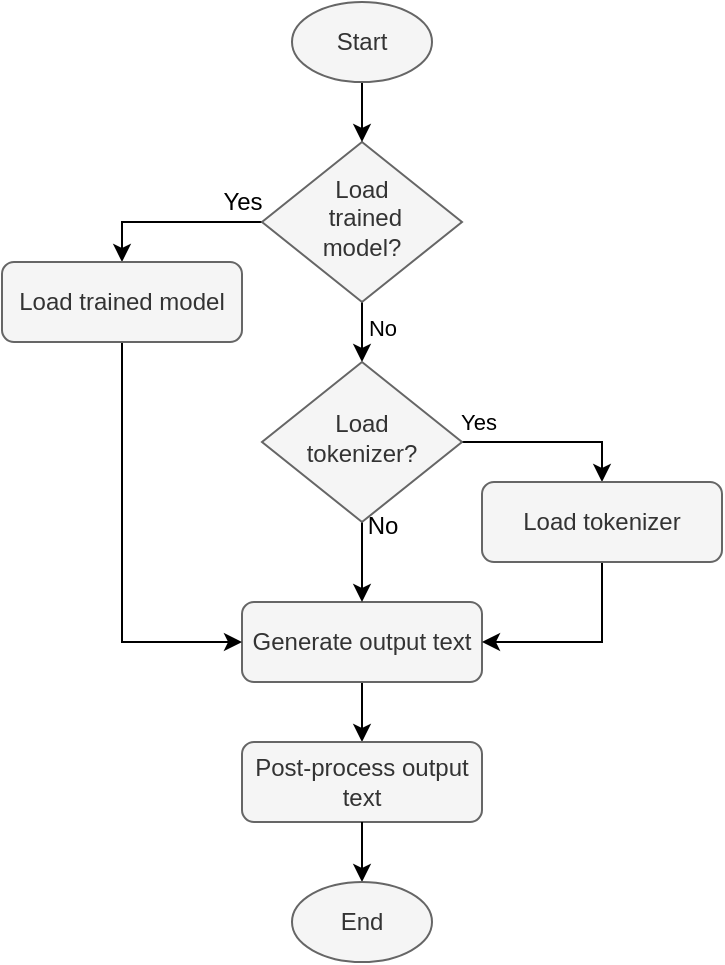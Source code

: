 <mxfile version="12.5.3" type="device"><diagram id="GvfQyaQ3X3p2K1Tes9HW" name="Page-1"><mxGraphModel dx="813" dy="489" grid="1" gridSize="10" guides="1" tooltips="1" connect="1" arrows="1" fold="1" page="1" pageScale="1" pageWidth="850" pageHeight="1100" math="0" shadow="0"><root><mxCell id="0"/><mxCell id="1" parent="0"/><mxCell id="2sgBqv_7Be12lcj96NIp-1" value="" style="edgeStyle=orthogonalEdgeStyle;rounded=0;orthogonalLoop=1;jettySize=auto;html=1;" parent="1" source="2sgBqv_7Be12lcj96NIp-2" target="2sgBqv_7Be12lcj96NIp-4" edge="1"><mxGeometry relative="1" as="geometry"/></mxCell><mxCell id="2sgBqv_7Be12lcj96NIp-2" value="Generate output text" style="rounded=1;whiteSpace=wrap;html=1;fontSize=12;glass=0;strokeWidth=1;shadow=0;fillColor=#f5f5f5;strokeColor=#666666;fontColor=#333333;" parent="1" vertex="1"><mxGeometry x="160" y="340" width="120" height="40" as="geometry"/></mxCell><mxCell id="2sgBqv_7Be12lcj96NIp-4" value="Post-process output text" style="rounded=1;whiteSpace=wrap;html=1;fontSize=12;glass=0;strokeWidth=1;shadow=0;fillColor=#f5f5f5;strokeColor=#666666;fontColor=#333333;" parent="1" vertex="1"><mxGeometry x="160" y="410" width="120" height="40" as="geometry"/></mxCell><mxCell id="2sgBqv_7Be12lcj96NIp-5" value="" style="edgeStyle=orthogonalEdgeStyle;rounded=0;orthogonalLoop=1;jettySize=auto;html=1;entryX=0.5;entryY=0;entryDx=0;entryDy=0;exitX=0.5;exitY=1;exitDx=0;exitDy=0;" parent="1" source="2sgBqv_7Be12lcj96NIp-4" target="2sgBqv_7Be12lcj96NIp-19" edge="1"><mxGeometry relative="1" as="geometry"><mxPoint x="220" y="600" as="targetPoint"/><mxPoint x="220.143" y="520" as="sourcePoint"/></mxGeometry></mxCell><mxCell id="2sgBqv_7Be12lcj96NIp-9" value="No" style="edgeStyle=orthogonalEdgeStyle;rounded=0;orthogonalLoop=1;jettySize=auto;html=1;" parent="1" source="2sgBqv_7Be12lcj96NIp-12" target="2sgBqv_7Be12lcj96NIp-16" edge="1"><mxGeometry x="-0.5" y="10" relative="1" as="geometry"><mxPoint as="offset"/></mxGeometry></mxCell><mxCell id="2sgBqv_7Be12lcj96NIp-10" style="edgeStyle=orthogonalEdgeStyle;rounded=0;orthogonalLoop=1;jettySize=auto;html=1;entryX=0.5;entryY=0;entryDx=0;entryDy=0;exitX=0;exitY=0.5;exitDx=0;exitDy=0;" parent="1" source="2sgBqv_7Be12lcj96NIp-12" target="2sgBqv_7Be12lcj96NIp-29" edge="1"><mxGeometry relative="1" as="geometry"><Array as="points"><mxPoint x="100" y="150"/></Array><mxPoint x="110" y="140" as="sourcePoint"/></mxGeometry></mxCell><mxCell id="2sgBqv_7Be12lcj96NIp-11" value="Yes" style="text;html=1;align=center;verticalAlign=middle;resizable=0;points=[];labelBackgroundColor=#ffffff;" parent="2sgBqv_7Be12lcj96NIp-10" vertex="1" connectable="0"><mxGeometry x="-0.412" relative="1" as="geometry"><mxPoint x="16.43" y="-10.05" as="offset"/></mxGeometry></mxCell><mxCell id="2sgBqv_7Be12lcj96NIp-12" value="Load&lt;br&gt;&amp;nbsp;trained &lt;br&gt;model?" style="rhombus;whiteSpace=wrap;html=1;shadow=0;fontFamily=Helvetica;fontSize=12;align=center;strokeWidth=1;spacing=6;spacingTop=-4;fillColor=#f5f5f5;strokeColor=#666666;fontColor=#333333;" parent="1" vertex="1"><mxGeometry x="170" y="110" width="100" height="80" as="geometry"/></mxCell><mxCell id="2sgBqv_7Be12lcj96NIp-13" style="edgeStyle=orthogonalEdgeStyle;rounded=0;orthogonalLoop=1;jettySize=auto;html=1;entryX=0.5;entryY=0;entryDx=0;entryDy=0;" parent="1" source="2sgBqv_7Be12lcj96NIp-16" target="2sgBqv_7Be12lcj96NIp-2" edge="1"><mxGeometry relative="1" as="geometry"/></mxCell><mxCell id="2sgBqv_7Be12lcj96NIp-14" value="No" style="text;html=1;align=center;verticalAlign=middle;resizable=0;points=[];labelBackgroundColor=#ffffff;" parent="2sgBqv_7Be12lcj96NIp-13" vertex="1" connectable="0"><mxGeometry x="-0.205" relative="1" as="geometry"><mxPoint x="10" y="-13.81" as="offset"/></mxGeometry></mxCell><mxCell id="2sgBqv_7Be12lcj96NIp-15" value="Yes" style="edgeStyle=orthogonalEdgeStyle;rounded=0;orthogonalLoop=1;jettySize=auto;html=1;entryX=0.5;entryY=0;entryDx=0;entryDy=0;" parent="1" source="2sgBqv_7Be12lcj96NIp-16" target="2sgBqv_7Be12lcj96NIp-31" edge="1"><mxGeometry x="-0.817" y="10" relative="1" as="geometry"><mxPoint as="offset"/></mxGeometry></mxCell><mxCell id="2sgBqv_7Be12lcj96NIp-16" value="Load &lt;br&gt;tokenizer?" style="rhombus;whiteSpace=wrap;html=1;shadow=0;fontFamily=Helvetica;fontSize=12;align=center;strokeWidth=1;spacing=6;spacingTop=-4;fillColor=#f5f5f5;strokeColor=#666666;fontColor=#333333;" parent="1" vertex="1"><mxGeometry x="170" y="220" width="100" height="80" as="geometry"/></mxCell><mxCell id="2sgBqv_7Be12lcj96NIp-17" style="edgeStyle=orthogonalEdgeStyle;rounded=0;orthogonalLoop=1;jettySize=auto;html=1;entryX=0.5;entryY=0;entryDx=0;entryDy=0;" parent="1" source="2sgBqv_7Be12lcj96NIp-18" target="2sgBqv_7Be12lcj96NIp-12" edge="1"><mxGeometry relative="1" as="geometry"/></mxCell><mxCell id="2sgBqv_7Be12lcj96NIp-18" value="Start" style="ellipse;whiteSpace=wrap;html=1;fillColor=#f5f5f5;strokeColor=#666666;fontColor=#333333;" parent="1" vertex="1"><mxGeometry x="185" y="40" width="70" height="40" as="geometry"/></mxCell><mxCell id="2sgBqv_7Be12lcj96NIp-19" value="End" style="ellipse;whiteSpace=wrap;html=1;fillColor=#f5f5f5;strokeColor=#666666;fontColor=#333333;" parent="1" vertex="1"><mxGeometry x="185" y="480" width="70" height="40" as="geometry"/></mxCell><mxCell id="2sgBqv_7Be12lcj96NIp-28" style="edgeStyle=orthogonalEdgeStyle;rounded=0;orthogonalLoop=1;jettySize=auto;html=1;exitX=0.5;exitY=1;exitDx=0;exitDy=0;entryX=0;entryY=0.5;entryDx=0;entryDy=0;" parent="1" source="2sgBqv_7Be12lcj96NIp-29" target="2sgBqv_7Be12lcj96NIp-2" edge="1"><mxGeometry relative="1" as="geometry"><mxPoint x="220" y="240" as="targetPoint"/><Array as="points"><mxPoint x="100" y="360"/></Array></mxGeometry></mxCell><mxCell id="2sgBqv_7Be12lcj96NIp-29" value="Load trained model" style="rounded=1;whiteSpace=wrap;html=1;fontSize=12;glass=0;strokeWidth=1;shadow=0;fillColor=#f5f5f5;strokeColor=#666666;fontColor=#333333;" parent="1" vertex="1"><mxGeometry x="40" y="170" width="120" height="40" as="geometry"/></mxCell><mxCell id="2sgBqv_7Be12lcj96NIp-30" style="edgeStyle=orthogonalEdgeStyle;rounded=0;orthogonalLoop=1;jettySize=auto;html=1;entryX=1;entryY=0.5;entryDx=0;entryDy=0;" parent="1" source="2sgBqv_7Be12lcj96NIp-31" target="2sgBqv_7Be12lcj96NIp-2" edge="1"><mxGeometry relative="1" as="geometry"/></mxCell><mxCell id="2sgBqv_7Be12lcj96NIp-31" value="Load tokenizer" style="rounded=1;whiteSpace=wrap;html=1;fontSize=12;glass=0;strokeWidth=1;shadow=0;fillColor=#f5f5f5;strokeColor=#666666;fontColor=#333333;" parent="1" vertex="1"><mxGeometry x="280" y="280" width="120" height="40" as="geometry"/></mxCell></root></mxGraphModel></diagram></mxfile>